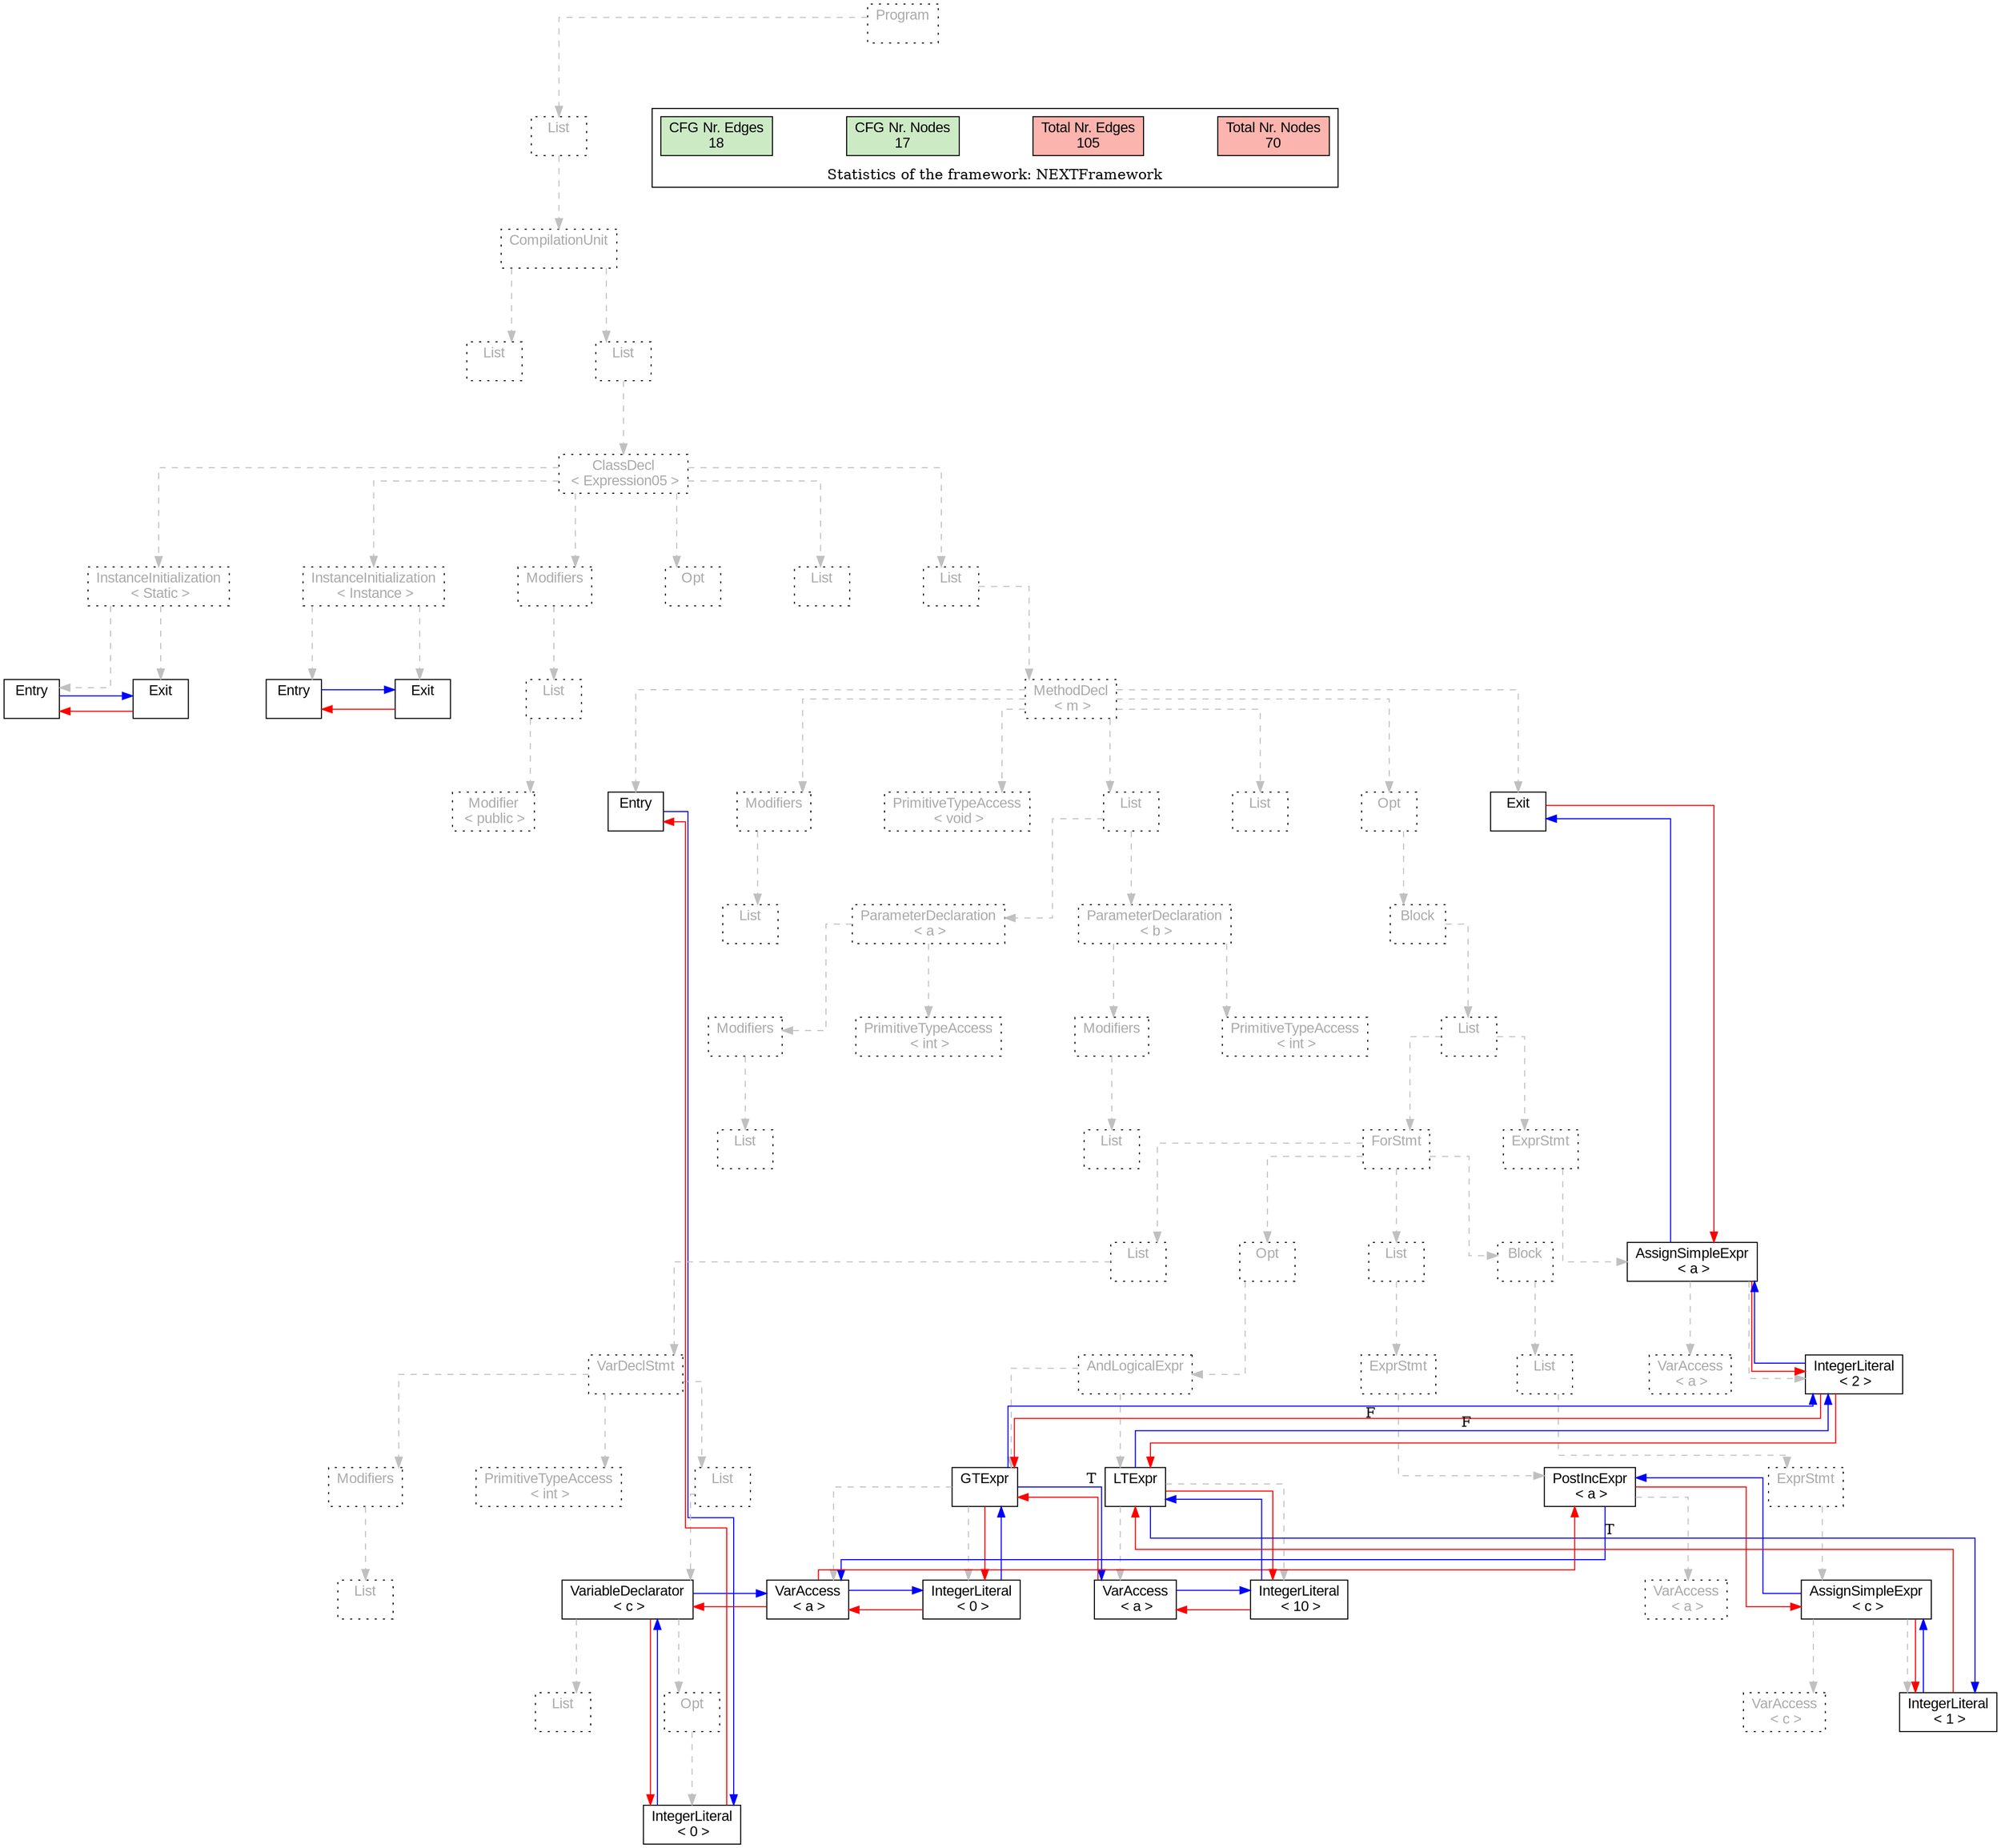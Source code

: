 digraph G {
graph [splines=ortho, nodesep="1", ranksep="1"]
node [shape=rect, fontname=Arial];
{ rank = same; "Program[0]"}
{ rank = same; "List[1]"}
{ rank = same; "CompilationUnit[2]"}
{ rank = same; "List[3]"; "List[4]"}
{ rank = same; "ClassDecl[5]"}
{ rank = same; "Modifiers[22]"; "Opt[25]"; "List[26]"; "List[27]"; "InstanceInitialization[6]"; "InstanceInitialization[14]"}
{ rank = same; "List[23]"; "MethodDecl[28]"; "Entry[7]"; "Exit[8]"; "Entry[15]"; "Exit[16]"}
{ rank = same; "Modifier[24]"; "Entry[29]"; "Modifiers[30]"; "PrimitiveTypeAccess[32]"; "List[33]"; "List[42]"; "Opt[43]"; "Exit[44]"}
{ rank = same; "List[31]"; "ParameterDeclaration[34]"; "ParameterDeclaration[38]"; "Block[44]"}
{ rank = same; "Modifiers[35]"; "PrimitiveTypeAccess[37]"; "Modifiers[39]"; "PrimitiveTypeAccess[41]"; "List[45]"}
{ rank = same; "List[36]"; "List[40]"; "ForStmt[46]"; "ExprStmt[75]"}
{ rank = same; "List[47]"; "Opt[57]"; "List[65]"; "Block[69]"; "AssignSimpleExpr[76]"}
{ rank = same; "VarDeclStmt[48]"; "AndLogicalExpr[58]"; "ExprStmt[66]"; "List[70]"; "VarAccess[77]"; "IntegerLiteral[78]"}
{ rank = same; "Modifiers[49]"; "PrimitiveTypeAccess[51]"; "List[52]"; "GTExpr[59]"; "LTExpr[62]"; "PostIncExpr[67]"; "ExprStmt[71]"}
{ rank = same; "List[50]"; "VariableDeclarator[53]"; "VarAccess[60]"; "IntegerLiteral[61]"; "VarAccess[63]"; "IntegerLiteral[64]"; "VarAccess[68]"; "AssignSimpleExpr[72]"}
{ rank = same; "List[54]"; "Opt[55]"; "VarAccess[73]"; "IntegerLiteral[74]"}
{ rank = same; "IntegerLiteral[56]"}
"Program[0]" [label="Program\n ", style= dotted   fillcolor="#eeeeee" fontcolor="#aaaaaa"  ]
"List[1]" [label="List\n ", style= dotted   fillcolor="#eeeeee" fontcolor="#aaaaaa"  ]
"CompilationUnit[2]" [label="CompilationUnit\n ", style= dotted   fillcolor="#eeeeee" fontcolor="#aaaaaa"  ]
"List[3]" [label="List\n ", style= dotted   fillcolor="#eeeeee" fontcolor="#aaaaaa"  ]
"List[4]" [label="List\n ", style= dotted   fillcolor="#eeeeee" fontcolor="#aaaaaa"  ]
"ClassDecl[5]" [label="ClassDecl\n < Expression05 >", style= dotted   fillcolor="#eeeeee" fontcolor="#aaaaaa"  ]
"Modifiers[22]" [label="Modifiers\n ", style= dotted   fillcolor="#eeeeee" fontcolor="#aaaaaa"  ]
"List[23]" [label="List\n ", style= dotted   fillcolor="#eeeeee" fontcolor="#aaaaaa"  ]
"Modifier[24]" [label="Modifier\n < public >", style= dotted   fillcolor="#eeeeee" fontcolor="#aaaaaa"  ]
"Opt[25]" [label="Opt\n ", style= dotted   fillcolor="#eeeeee" fontcolor="#aaaaaa"  ]
"List[26]" [label="List\n ", style= dotted   fillcolor="#eeeeee" fontcolor="#aaaaaa"  ]
"List[27]" [label="List\n ", style= dotted   fillcolor="#eeeeee" fontcolor="#aaaaaa"  ]
"MethodDecl[28]" [label="MethodDecl\n < m >", style= dotted   fillcolor="#eeeeee" fontcolor="#aaaaaa"  ]
"Entry[29]" [label="Entry\n ", fillcolor=white   style=filled  ]
"Modifiers[30]" [label="Modifiers\n ", style= dotted   fillcolor="#eeeeee" fontcolor="#aaaaaa"  ]
"List[31]" [label="List\n ", style= dotted   fillcolor="#eeeeee" fontcolor="#aaaaaa"  ]
"PrimitiveTypeAccess[32]" [label="PrimitiveTypeAccess\n < void >", style= dotted   fillcolor="#eeeeee" fontcolor="#aaaaaa"  ]
"List[33]" [label="List\n ", style= dotted   fillcolor="#eeeeee" fontcolor="#aaaaaa"  ]
"ParameterDeclaration[34]" [label="ParameterDeclaration\n < a >", style= dotted   fillcolor="#eeeeee" fontcolor="#aaaaaa"  ]
"Modifiers[35]" [label="Modifiers\n ", style= dotted   fillcolor="#eeeeee" fontcolor="#aaaaaa"  ]
"List[36]" [label="List\n ", style= dotted   fillcolor="#eeeeee" fontcolor="#aaaaaa"  ]
"PrimitiveTypeAccess[37]" [label="PrimitiveTypeAccess\n < int >", style= dotted   fillcolor="#eeeeee" fontcolor="#aaaaaa"  ]
"ParameterDeclaration[38]" [label="ParameterDeclaration\n < b >", style= dotted   fillcolor="#eeeeee" fontcolor="#aaaaaa"  ]
"Modifiers[39]" [label="Modifiers\n ", style= dotted   fillcolor="#eeeeee" fontcolor="#aaaaaa"  ]
"List[40]" [label="List\n ", style= dotted   fillcolor="#eeeeee" fontcolor="#aaaaaa"  ]
"PrimitiveTypeAccess[41]" [label="PrimitiveTypeAccess\n < int >", style= dotted   fillcolor="#eeeeee" fontcolor="#aaaaaa"  ]
"List[42]" [label="List\n ", style= dotted   fillcolor="#eeeeee" fontcolor="#aaaaaa"  ]
"Opt[43]" [label="Opt\n ", style= dotted   fillcolor="#eeeeee" fontcolor="#aaaaaa"  ]
"Block[44]" [label="Block\n ", style= dotted   fillcolor="#eeeeee" fontcolor="#aaaaaa"  ]
"List[45]" [label="List\n ", style= dotted   fillcolor="#eeeeee" fontcolor="#aaaaaa"  ]
"ForStmt[46]" [label="ForStmt\n ", style= dotted   fillcolor="#eeeeee" fontcolor="#aaaaaa"  ]
"List[47]" [label="List\n ", style= dotted   fillcolor="#eeeeee" fontcolor="#aaaaaa"  ]
"VarDeclStmt[48]" [label="VarDeclStmt\n ", style= dotted   fillcolor="#eeeeee" fontcolor="#aaaaaa"  ]
"Modifiers[49]" [label="Modifiers\n ", style= dotted   fillcolor="#eeeeee" fontcolor="#aaaaaa"  ]
"List[50]" [label="List\n ", style= dotted   fillcolor="#eeeeee" fontcolor="#aaaaaa"  ]
"PrimitiveTypeAccess[51]" [label="PrimitiveTypeAccess\n < int >", style= dotted   fillcolor="#eeeeee" fontcolor="#aaaaaa"  ]
"List[52]" [label="List\n ", style= dotted   fillcolor="#eeeeee" fontcolor="#aaaaaa"  ]
"VariableDeclarator[53]" [label="VariableDeclarator\n < c >", fillcolor=white   style=filled  ]
"List[54]" [label="List\n ", style= dotted   fillcolor="#eeeeee" fontcolor="#aaaaaa"  ]
"Opt[55]" [label="Opt\n ", style= dotted   fillcolor="#eeeeee" fontcolor="#aaaaaa"  ]
"IntegerLiteral[56]" [label="IntegerLiteral\n < 0 >", fillcolor=white   style=filled  ]
"Opt[57]" [label="Opt\n ", style= dotted   fillcolor="#eeeeee" fontcolor="#aaaaaa"  ]
"AndLogicalExpr[58]" [label="AndLogicalExpr\n ", style= dotted   fillcolor="#eeeeee" fontcolor="#aaaaaa"  ]
"GTExpr[59]" [label="GTExpr\n ", fillcolor=white   style=filled  ]
"VarAccess[60]" [label="VarAccess\n < a >", fillcolor=white   style=filled  ]
"IntegerLiteral[61]" [label="IntegerLiteral\n < 0 >", fillcolor=white   style=filled  ]
"LTExpr[62]" [label="LTExpr\n ", fillcolor=white   style=filled  ]
"VarAccess[63]" [label="VarAccess\n < a >", fillcolor=white   style=filled  ]
"IntegerLiteral[64]" [label="IntegerLiteral\n < 10 >", fillcolor=white   style=filled  ]
"List[65]" [label="List\n ", style= dotted   fillcolor="#eeeeee" fontcolor="#aaaaaa"  ]
"ExprStmt[66]" [label="ExprStmt\n ", style= dotted   fillcolor="#eeeeee" fontcolor="#aaaaaa"  ]
"PostIncExpr[67]" [label="PostIncExpr\n < a >", fillcolor=white   style=filled  ]
"VarAccess[68]" [label="VarAccess\n < a >", style= dotted   fillcolor="#eeeeee" fontcolor="#aaaaaa"  ]
"Block[69]" [label="Block\n ", style= dotted   fillcolor="#eeeeee" fontcolor="#aaaaaa"  ]
"List[70]" [label="List\n ", style= dotted   fillcolor="#eeeeee" fontcolor="#aaaaaa"  ]
"ExprStmt[71]" [label="ExprStmt\n ", style= dotted   fillcolor="#eeeeee" fontcolor="#aaaaaa"  ]
"AssignSimpleExpr[72]" [label="AssignSimpleExpr\n < c >", fillcolor=white   style=filled  ]
"VarAccess[73]" [label="VarAccess\n < c >", style= dotted   fillcolor="#eeeeee" fontcolor="#aaaaaa"  ]
"IntegerLiteral[74]" [label="IntegerLiteral\n < 1 >", fillcolor=white   style=filled  ]
"ExprStmt[75]" [label="ExprStmt\n ", style= dotted   fillcolor="#eeeeee" fontcolor="#aaaaaa"  ]
"AssignSimpleExpr[76]" [label="AssignSimpleExpr\n < a >", fillcolor=white   style=filled  ]
"VarAccess[77]" [label="VarAccess\n < a >", style= dotted   fillcolor="#eeeeee" fontcolor="#aaaaaa"  ]
"IntegerLiteral[78]" [label="IntegerLiteral\n < 2 >", fillcolor=white   style=filled  ]
"Exit[44]" [label="Exit\n ", fillcolor=white   style=filled  ]
"InstanceInitialization[6]" [label="InstanceInitialization\n < Instance >", style= dotted   fillcolor="#eeeeee" fontcolor="#aaaaaa"  ]
"Entry[7]" [label="Entry\n ", fillcolor=white   style=filled  ]
"Exit[8]" [label="Exit\n ", fillcolor=white   style=filled  ]
"InstanceInitialization[14]" [label="InstanceInitialization\n < Static >", style= dotted   fillcolor="#eeeeee" fontcolor="#aaaaaa"  ]
"Entry[15]" [label="Entry\n ", fillcolor=white   style=filled  ]
"Exit[16]" [label="Exit\n ", fillcolor=white   style=filled  ]
"CompilationUnit[2]" -> "List[3]" [style=dashed, color=gray]
"List[23]" -> "Modifier[24]" [style=dashed, color=gray]
"Modifiers[22]" -> "List[23]" [style=dashed, color=gray]
"ClassDecl[5]" -> "Modifiers[22]" [style=dashed, color=gray]
"ClassDecl[5]" -> "Opt[25]" [style=dashed, color=gray]
"ClassDecl[5]" -> "List[26]" [style=dashed, color=gray]
"MethodDecl[28]" -> "Entry[29]" [style=dashed, color=gray]
"Modifiers[30]" -> "List[31]" [style=dashed, color=gray]
"MethodDecl[28]" -> "Modifiers[30]" [style=dashed, color=gray]
"MethodDecl[28]" -> "PrimitiveTypeAccess[32]" [style=dashed, color=gray]
"Modifiers[35]" -> "List[36]" [style=dashed, color=gray]
"ParameterDeclaration[34]" -> "Modifiers[35]" [style=dashed, color=gray]
"ParameterDeclaration[34]" -> "PrimitiveTypeAccess[37]" [style=dashed, color=gray]
"List[33]" -> "ParameterDeclaration[34]" [style=dashed, color=gray]
"Modifiers[39]" -> "List[40]" [style=dashed, color=gray]
"ParameterDeclaration[38]" -> "Modifiers[39]" [style=dashed, color=gray]
"ParameterDeclaration[38]" -> "PrimitiveTypeAccess[41]" [style=dashed, color=gray]
"List[33]" -> "ParameterDeclaration[38]" [style=dashed, color=gray]
"MethodDecl[28]" -> "List[33]" [style=dashed, color=gray]
"MethodDecl[28]" -> "List[42]" [style=dashed, color=gray]
"Modifiers[49]" -> "List[50]" [style=dashed, color=gray]
"VarDeclStmt[48]" -> "Modifiers[49]" [style=dashed, color=gray]
"VarDeclStmt[48]" -> "PrimitiveTypeAccess[51]" [style=dashed, color=gray]
"VariableDeclarator[53]" -> "List[54]" [style=dashed, color=gray]
"Opt[55]" -> "IntegerLiteral[56]" [style=dashed, color=gray]
"VariableDeclarator[53]" -> "Opt[55]" [style=dashed, color=gray]
"List[52]" -> "VariableDeclarator[53]" [style=dashed, color=gray]
"VarDeclStmt[48]" -> "List[52]" [style=dashed, color=gray]
"List[47]" -> "VarDeclStmt[48]" [style=dashed, color=gray]
"ForStmt[46]" -> "List[47]" [style=dashed, color=gray]
"GTExpr[59]" -> "VarAccess[60]" [style=dashed, color=gray]
"GTExpr[59]" -> "IntegerLiteral[61]" [style=dashed, color=gray]
"AndLogicalExpr[58]" -> "GTExpr[59]" [style=dashed, color=gray]
"LTExpr[62]" -> "VarAccess[63]" [style=dashed, color=gray]
"LTExpr[62]" -> "IntegerLiteral[64]" [style=dashed, color=gray]
"AndLogicalExpr[58]" -> "LTExpr[62]" [style=dashed, color=gray]
"Opt[57]" -> "AndLogicalExpr[58]" [style=dashed, color=gray]
"ForStmt[46]" -> "Opt[57]" [style=dashed, color=gray]
"PostIncExpr[67]" -> "VarAccess[68]" [style=dashed, color=gray]
"ExprStmt[66]" -> "PostIncExpr[67]" [style=dashed, color=gray]
"List[65]" -> "ExprStmt[66]" [style=dashed, color=gray]
"ForStmt[46]" -> "List[65]" [style=dashed, color=gray]
"AssignSimpleExpr[72]" -> "VarAccess[73]" [style=dashed, color=gray]
"AssignSimpleExpr[72]" -> "IntegerLiteral[74]" [style=dashed, color=gray]
"ExprStmt[71]" -> "AssignSimpleExpr[72]" [style=dashed, color=gray]
"List[70]" -> "ExprStmt[71]" [style=dashed, color=gray]
"Block[69]" -> "List[70]" [style=dashed, color=gray]
"ForStmt[46]" -> "Block[69]" [style=dashed, color=gray]
"List[45]" -> "ForStmt[46]" [style=dashed, color=gray]
"AssignSimpleExpr[76]" -> "VarAccess[77]" [style=dashed, color=gray]
"AssignSimpleExpr[76]" -> "IntegerLiteral[78]" [style=dashed, color=gray]
"ExprStmt[75]" -> "AssignSimpleExpr[76]" [style=dashed, color=gray]
"List[45]" -> "ExprStmt[75]" [style=dashed, color=gray]
"Block[44]" -> "List[45]" [style=dashed, color=gray]
"Opt[43]" -> "Block[44]" [style=dashed, color=gray]
"MethodDecl[28]" -> "Opt[43]" [style=dashed, color=gray]
"MethodDecl[28]" -> "Exit[44]" [style=dashed, color=gray]
"List[27]" -> "MethodDecl[28]" [style=dashed, color=gray]
"ClassDecl[5]" -> "List[27]" [style=dashed, color=gray]
"InstanceInitialization[6]" -> "Entry[7]" [style=dashed, color=gray]
"InstanceInitialization[6]" -> "Exit[8]" [style=dashed, color=gray]
"InstanceInitialization[14]" -> "Entry[15]" [style=dashed, color=gray]
"InstanceInitialization[14]" -> "Exit[16]" [style=dashed, color=gray]
"ClassDecl[5]" -> "InstanceInitialization[6]" [style=dashed, color=gray]
"ClassDecl[5]" -> "InstanceInitialization[14]" [style=dashed, color=gray]
"List[4]" -> "ClassDecl[5]" [style=dashed, color=gray]
"CompilationUnit[2]" -> "List[4]" [style=dashed, color=gray]
"List[1]" -> "CompilationUnit[2]" [style=dashed, color=gray]
"Program[0]" -> "List[1]" [style=dashed, color=gray]
"Exit[16]" -> "Entry[15]" [color=red, constraint=false]
"Entry[15]" -> "Exit[16]" [color=blue, constraint=false, xlabel=" "] 
"Exit[8]" -> "Entry[7]" [color=red, constraint=false]
"Entry[7]" -> "Exit[8]" [color=blue, constraint=false, xlabel=" "] 
"PostIncExpr[67]" -> "VarAccess[60]" [color=blue, constraint=false, xlabel=" "] 
"PostIncExpr[67]" -> "AssignSimpleExpr[72]" [color=red, constraint=false]
"AssignSimpleExpr[72]" -> "PostIncExpr[67]" [color=blue, constraint=false, xlabel=" "] 
"AssignSimpleExpr[72]" -> "IntegerLiteral[74]" [color=red, constraint=false]
"IntegerLiteral[74]" -> "AssignSimpleExpr[72]" [color=blue, constraint=false, xlabel=" "] 
"IntegerLiteral[74]" -> "LTExpr[62]" [color=red, constraint=false]
"Exit[44]" -> "AssignSimpleExpr[76]" [color=red, constraint=false]
"AssignSimpleExpr[76]" -> "Exit[44]" [color=blue, constraint=false, xlabel=" "] 
"AssignSimpleExpr[76]" -> "IntegerLiteral[78]" [color=red, constraint=false]
"IntegerLiteral[78]" -> "AssignSimpleExpr[76]" [color=blue, constraint=false, xlabel=" "] 
"IntegerLiteral[78]" -> "GTExpr[59]" [color=red, constraint=false]
"IntegerLiteral[78]" -> "LTExpr[62]" [color=red, constraint=false]
"LTExpr[62]" -> "IntegerLiteral[74]" [color=blue, constraint=false, xlabel="T "] 
"LTExpr[62]" -> "IntegerLiteral[78]" [color=blue, constraint=false, xlabel="F "] 
"LTExpr[62]" -> "IntegerLiteral[64]" [color=red, constraint=false]
"IntegerLiteral[64]" -> "LTExpr[62]" [color=blue, constraint=false, xlabel=" "] 
"IntegerLiteral[64]" -> "VarAccess[63]" [color=red, constraint=false]
"VarAccess[63]" -> "IntegerLiteral[64]" [color=blue, constraint=false, xlabel=" "] 
"VarAccess[63]" -> "GTExpr[59]" [color=red, constraint=false]
"GTExpr[59]" -> "VarAccess[63]" [color=blue, constraint=false, xlabel="T "] 
"GTExpr[59]" -> "IntegerLiteral[78]" [color=blue, constraint=false, xlabel="F "] 
"GTExpr[59]" -> "IntegerLiteral[61]" [color=red, constraint=false]
"IntegerLiteral[61]" -> "GTExpr[59]" [color=blue, constraint=false, xlabel=" "] 
"IntegerLiteral[61]" -> "VarAccess[60]" [color=red, constraint=false]
"VarAccess[60]" -> "IntegerLiteral[61]" [color=blue, constraint=false, xlabel=" "] 
"VarAccess[60]" -> "VariableDeclarator[53]" [color=red, constraint=false]
"VarAccess[60]" -> "PostIncExpr[67]" [color=red, constraint=false]
"VariableDeclarator[53]" -> "VarAccess[60]" [color=blue, constraint=false, xlabel=" "] 
"VariableDeclarator[53]" -> "IntegerLiteral[56]" [color=red, constraint=false]
"IntegerLiteral[56]" -> "VariableDeclarator[53]" [color=blue, constraint=false, xlabel=" "] 
"IntegerLiteral[56]" -> "Entry[29]" [color=red, constraint=false]
"Entry[29]" -> "IntegerLiteral[56]" [color=blue, constraint=false, xlabel=" "] 
"List[3]" -> "List[4]" [style=invis]
"InstanceInitialization[14]" -> "InstanceInitialization[6]" -> "Modifiers[22]" -> "Opt[25]" -> "List[26]" -> "List[27]" [style=invis]
"Entry[29]" -> "Modifiers[30]" -> "PrimitiveTypeAccess[32]" -> "List[33]" -> "List[42]" -> "Opt[43]" -> "Exit[44]" [style=invis]
"ParameterDeclaration[34]" -> "ParameterDeclaration[38]" [style=invis]
"Modifiers[35]" -> "PrimitiveTypeAccess[37]" [style=invis]
"Modifiers[39]" -> "PrimitiveTypeAccess[41]" [style=invis]
"ForStmt[46]" -> "ExprStmt[75]" [style=invis]
"List[47]" -> "Opt[57]" -> "List[65]" -> "Block[69]" [style=invis]
"Modifiers[49]" -> "PrimitiveTypeAccess[51]" -> "List[52]" [style=invis]
"List[54]" -> "Opt[55]" [style=invis]
"GTExpr[59]" -> "LTExpr[62]" [style=invis]
"VarAccess[60]" -> "IntegerLiteral[61]" [style=invis]
"VarAccess[63]" -> "IntegerLiteral[64]" [style=invis]
"VarAccess[73]" -> "IntegerLiteral[74]" [style=invis]
"VarAccess[77]" -> "IntegerLiteral[78]" [style=invis]
"Entry[7]" -> "Exit[8]" [style=invis]
"Entry[15]" -> "Exit[16]" [style=invis]

subgraph cluster_legend {
{node [style=filled, fillcolor=1, colorscheme="pastel13"]
Nodes [label="Total Nr. Nodes
70", fillcolor=1]
Edges [label="Total Nr. Edges
105", fillcolor=1]
NodesCFG [label="CFG Nr. Nodes
17", fillcolor=3]
EdgesCFG [label="CFG Nr. Edges
18", fillcolor=3]
Nodes-> "Program[0]" -> NodesCFG  [style="invis"]
Edges -> "Program[0]" ->EdgesCFG [style="invis"]}
label = "Statistics of the framework: NEXTFramework"
style="solid"
ranksep=0.05
nodesep=0.01
labelloc = b
len=2
}}